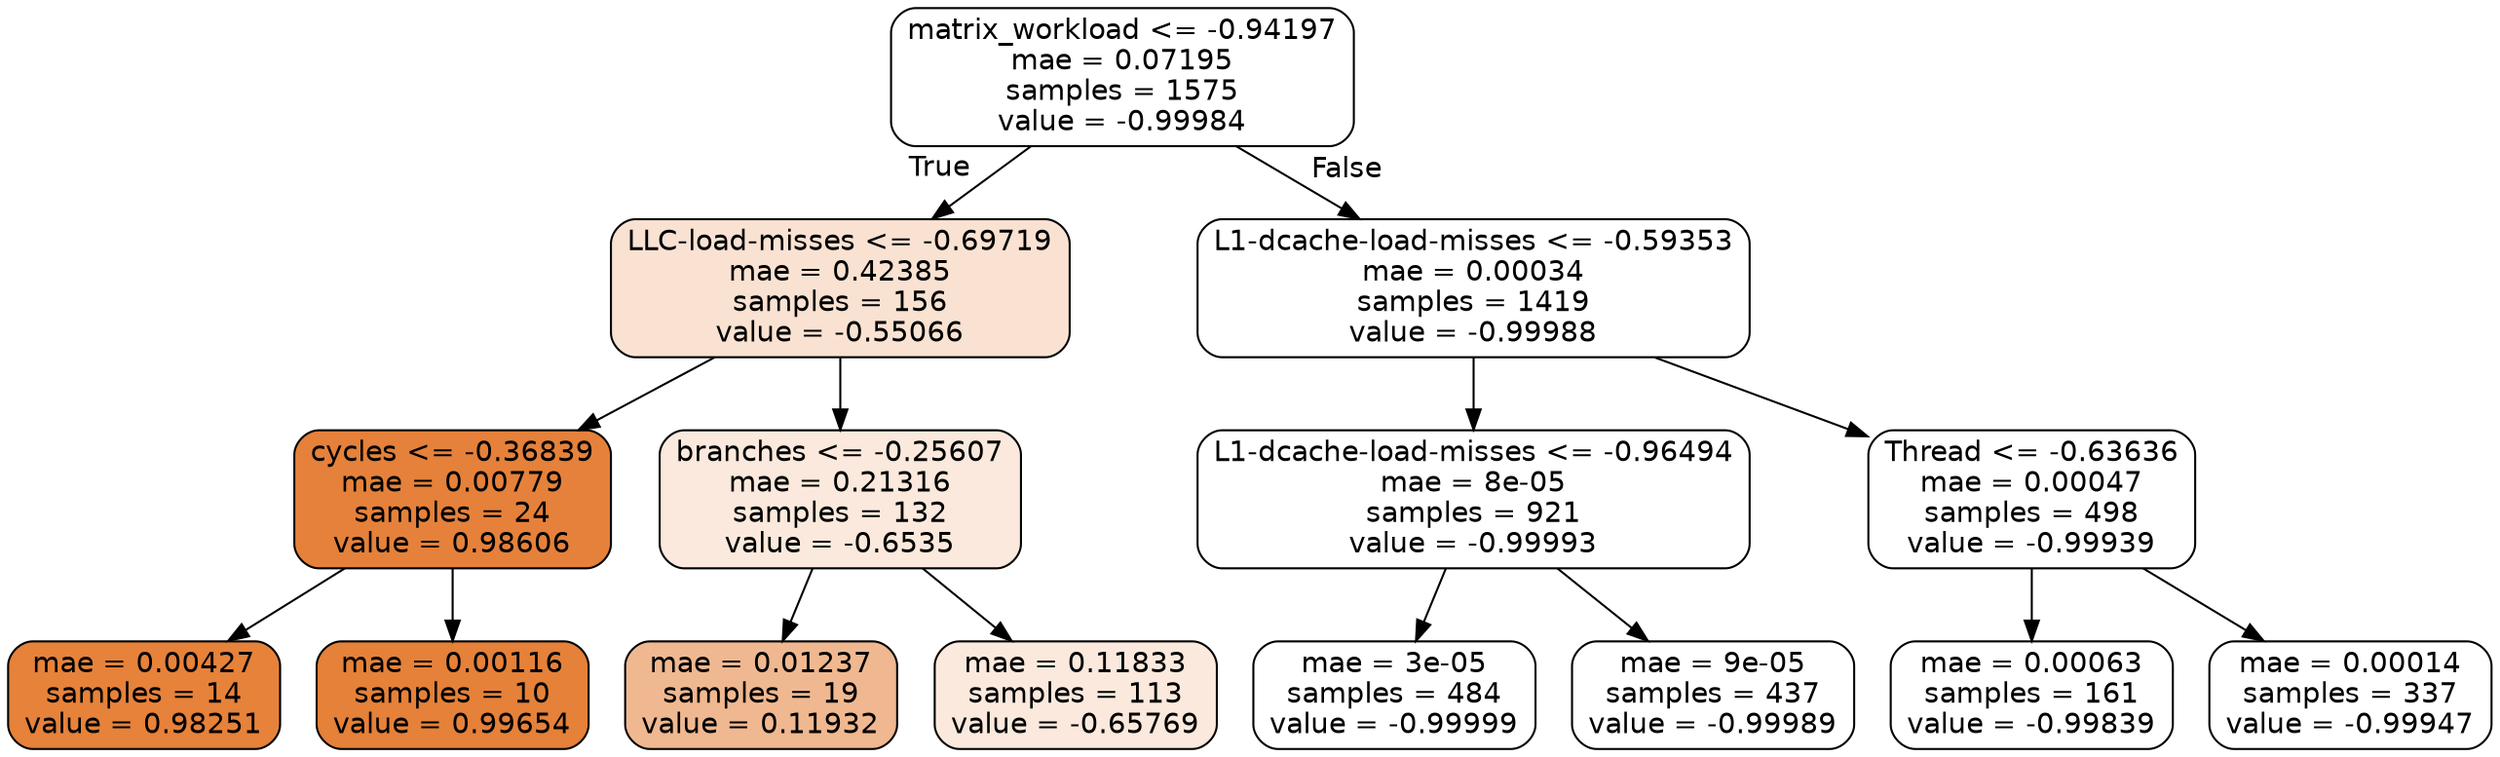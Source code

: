 digraph Tree {
node [shape=box, style="filled, rounded", color="black", fontname=helvetica] ;
edge [fontname=helvetica] ;
0 [label="matrix_workload <= -0.94197\nmae = 0.07195\nsamples = 1575\nvalue = -0.99984", fillcolor="#e5813900"] ;
1 [label="LLC-load-misses <= -0.69719\nmae = 0.42385\nsamples = 156\nvalue = -0.55066", fillcolor="#e5813939"] ;
0 -> 1 [labeldistance=2.5, labelangle=45, headlabel="True"] ;
2 [label="cycles <= -0.36839\nmae = 0.00779\nsamples = 24\nvalue = 0.98606", fillcolor="#e58139fe"] ;
1 -> 2 ;
3 [label="mae = 0.00427\nsamples = 14\nvalue = 0.98251", fillcolor="#e58139fd"] ;
2 -> 3 ;
4 [label="mae = 0.00116\nsamples = 10\nvalue = 0.99654", fillcolor="#e58139ff"] ;
2 -> 4 ;
5 [label="branches <= -0.25607\nmae = 0.21316\nsamples = 132\nvalue = -0.6535", fillcolor="#e581392c"] ;
1 -> 5 ;
6 [label="mae = 0.01237\nsamples = 19\nvalue = 0.11932", fillcolor="#e581398f"] ;
5 -> 6 ;
7 [label="mae = 0.11833\nsamples = 113\nvalue = -0.65769", fillcolor="#e581392c"] ;
5 -> 7 ;
8 [label="L1-dcache-load-misses <= -0.59353\nmae = 0.00034\nsamples = 1419\nvalue = -0.99988", fillcolor="#e5813900"] ;
0 -> 8 [labeldistance=2.5, labelangle=-45, headlabel="False"] ;
9 [label="L1-dcache-load-misses <= -0.96494\nmae = 8e-05\nsamples = 921\nvalue = -0.99993", fillcolor="#e5813900"] ;
8 -> 9 ;
10 [label="mae = 3e-05\nsamples = 484\nvalue = -0.99999", fillcolor="#e5813900"] ;
9 -> 10 ;
11 [label="mae = 9e-05\nsamples = 437\nvalue = -0.99989", fillcolor="#e5813900"] ;
9 -> 11 ;
12 [label="Thread <= -0.63636\nmae = 0.00047\nsamples = 498\nvalue = -0.99939", fillcolor="#e5813900"] ;
8 -> 12 ;
13 [label="mae = 0.00063\nsamples = 161\nvalue = -0.99839", fillcolor="#e5813900"] ;
12 -> 13 ;
14 [label="mae = 0.00014\nsamples = 337\nvalue = -0.99947", fillcolor="#e5813900"] ;
12 -> 14 ;
}